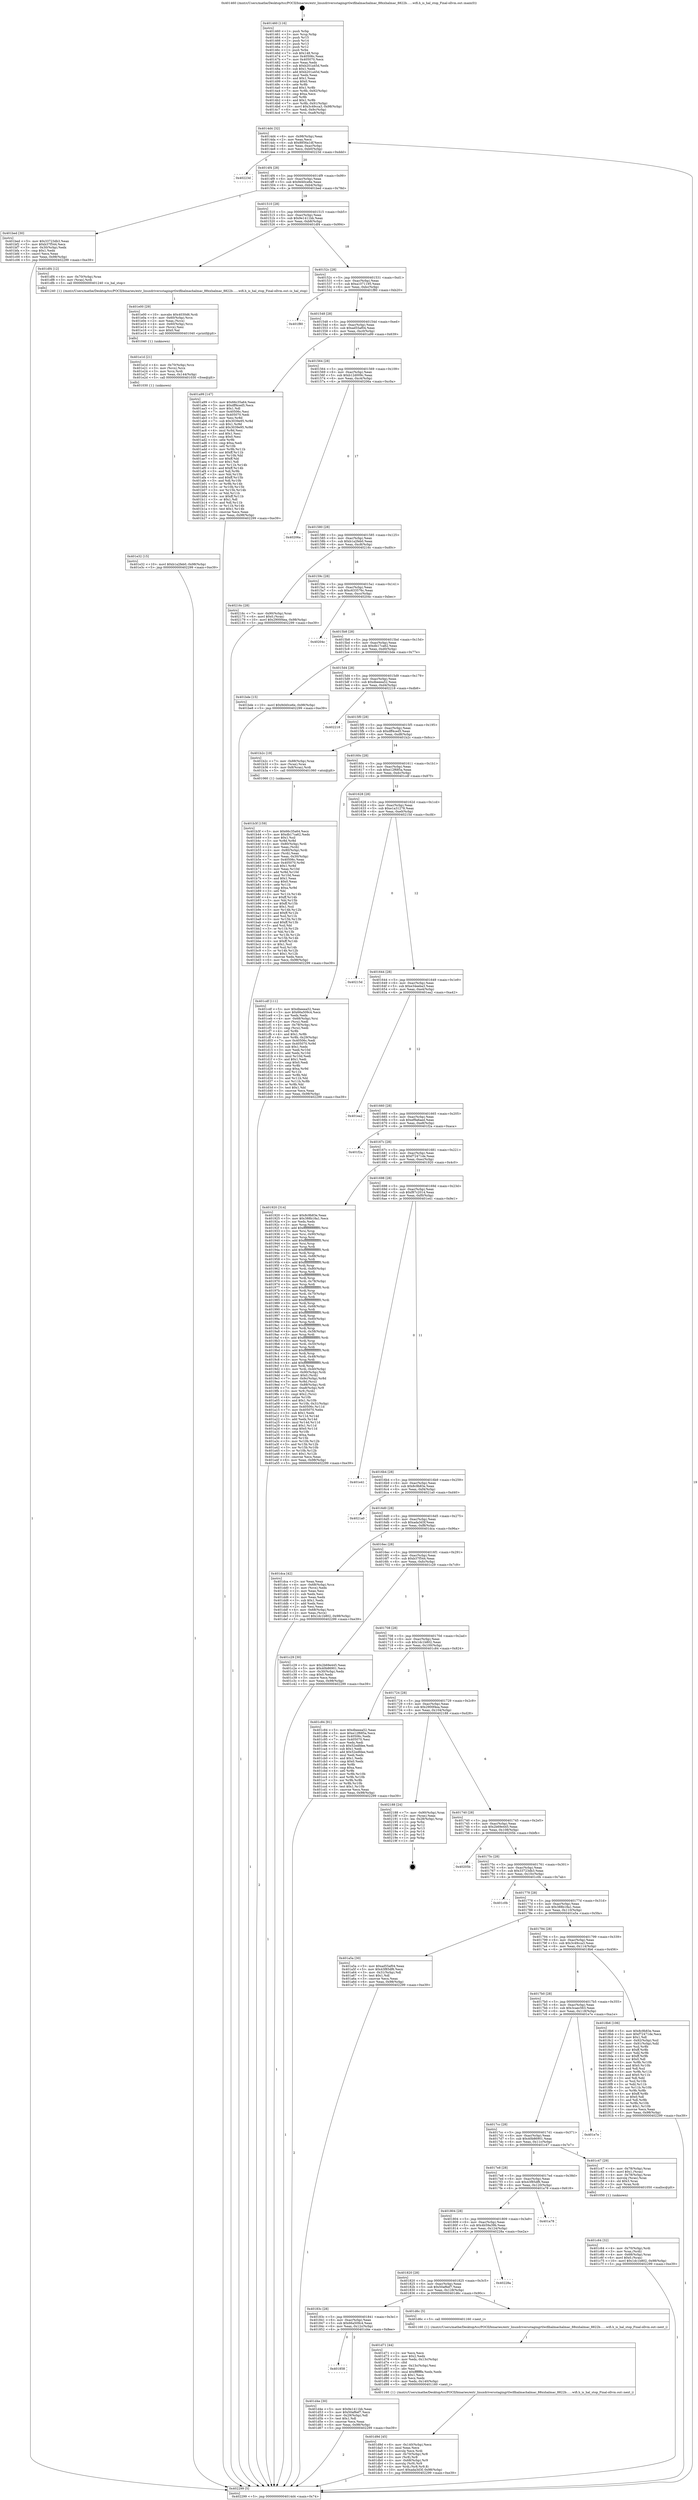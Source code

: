 digraph "0x401460" {
  label = "0x401460 (/mnt/c/Users/mathe/Desktop/tcc/POCII/binaries/extr_linuxdriversstagingrtlwifihalmachalmac_88xxhalmac_8822b......wifi.h_is_hal_stop_Final-ollvm.out::main(0))"
  labelloc = "t"
  node[shape=record]

  Entry [label="",width=0.3,height=0.3,shape=circle,fillcolor=black,style=filled]
  "0x4014d4" [label="{
     0x4014d4 [32]\l
     | [instrs]\l
     &nbsp;&nbsp;0x4014d4 \<+6\>: mov -0x98(%rbp),%eax\l
     &nbsp;&nbsp;0x4014da \<+2\>: mov %eax,%ecx\l
     &nbsp;&nbsp;0x4014dc \<+6\>: sub $0x8856a1df,%ecx\l
     &nbsp;&nbsp;0x4014e2 \<+6\>: mov %eax,-0xac(%rbp)\l
     &nbsp;&nbsp;0x4014e8 \<+6\>: mov %ecx,-0xb0(%rbp)\l
     &nbsp;&nbsp;0x4014ee \<+6\>: je 000000000040223d \<main+0xddd\>\l
  }"]
  "0x40223d" [label="{
     0x40223d\l
  }", style=dashed]
  "0x4014f4" [label="{
     0x4014f4 [28]\l
     | [instrs]\l
     &nbsp;&nbsp;0x4014f4 \<+5\>: jmp 00000000004014f9 \<main+0x99\>\l
     &nbsp;&nbsp;0x4014f9 \<+6\>: mov -0xac(%rbp),%eax\l
     &nbsp;&nbsp;0x4014ff \<+5\>: sub $0x9d40ce6e,%eax\l
     &nbsp;&nbsp;0x401504 \<+6\>: mov %eax,-0xb4(%rbp)\l
     &nbsp;&nbsp;0x40150a \<+6\>: je 0000000000401bed \<main+0x78d\>\l
  }"]
  Exit [label="",width=0.3,height=0.3,shape=circle,fillcolor=black,style=filled,peripheries=2]
  "0x401bed" [label="{
     0x401bed [30]\l
     | [instrs]\l
     &nbsp;&nbsp;0x401bed \<+5\>: mov $0x33723db3,%eax\l
     &nbsp;&nbsp;0x401bf2 \<+5\>: mov $0xb37f544,%ecx\l
     &nbsp;&nbsp;0x401bf7 \<+3\>: mov -0x30(%rbp),%edx\l
     &nbsp;&nbsp;0x401bfa \<+3\>: cmp $0x1,%edx\l
     &nbsp;&nbsp;0x401bfd \<+3\>: cmovl %ecx,%eax\l
     &nbsp;&nbsp;0x401c00 \<+6\>: mov %eax,-0x98(%rbp)\l
     &nbsp;&nbsp;0x401c06 \<+5\>: jmp 0000000000402299 \<main+0xe39\>\l
  }"]
  "0x401510" [label="{
     0x401510 [28]\l
     | [instrs]\l
     &nbsp;&nbsp;0x401510 \<+5\>: jmp 0000000000401515 \<main+0xb5\>\l
     &nbsp;&nbsp;0x401515 \<+6\>: mov -0xac(%rbp),%eax\l
     &nbsp;&nbsp;0x40151b \<+5\>: sub $0x9e1411bb,%eax\l
     &nbsp;&nbsp;0x401520 \<+6\>: mov %eax,-0xb8(%rbp)\l
     &nbsp;&nbsp;0x401526 \<+6\>: je 0000000000401df4 \<main+0x994\>\l
  }"]
  "0x401e32" [label="{
     0x401e32 [15]\l
     | [instrs]\l
     &nbsp;&nbsp;0x401e32 \<+10\>: movl $0xb1a2feb0,-0x98(%rbp)\l
     &nbsp;&nbsp;0x401e3c \<+5\>: jmp 0000000000402299 \<main+0xe39\>\l
  }"]
  "0x401df4" [label="{
     0x401df4 [12]\l
     | [instrs]\l
     &nbsp;&nbsp;0x401df4 \<+4\>: mov -0x70(%rbp),%rax\l
     &nbsp;&nbsp;0x401df8 \<+3\>: mov (%rax),%rdi\l
     &nbsp;&nbsp;0x401dfb \<+5\>: call 0000000000401240 \<is_hal_stop\>\l
     | [calls]\l
     &nbsp;&nbsp;0x401240 \{1\} (/mnt/c/Users/mathe/Desktop/tcc/POCII/binaries/extr_linuxdriversstagingrtlwifihalmachalmac_88xxhalmac_8822b......wifi.h_is_hal_stop_Final-ollvm.out::is_hal_stop)\l
  }"]
  "0x40152c" [label="{
     0x40152c [28]\l
     | [instrs]\l
     &nbsp;&nbsp;0x40152c \<+5\>: jmp 0000000000401531 \<main+0xd1\>\l
     &nbsp;&nbsp;0x401531 \<+6\>: mov -0xac(%rbp),%eax\l
     &nbsp;&nbsp;0x401537 \<+5\>: sub $0xa1071195,%eax\l
     &nbsp;&nbsp;0x40153c \<+6\>: mov %eax,-0xbc(%rbp)\l
     &nbsp;&nbsp;0x401542 \<+6\>: je 0000000000401f80 \<main+0xb20\>\l
  }"]
  "0x401e1d" [label="{
     0x401e1d [21]\l
     | [instrs]\l
     &nbsp;&nbsp;0x401e1d \<+4\>: mov -0x70(%rbp),%rcx\l
     &nbsp;&nbsp;0x401e21 \<+3\>: mov (%rcx),%rcx\l
     &nbsp;&nbsp;0x401e24 \<+3\>: mov %rcx,%rdi\l
     &nbsp;&nbsp;0x401e27 \<+6\>: mov %eax,-0x144(%rbp)\l
     &nbsp;&nbsp;0x401e2d \<+5\>: call 0000000000401030 \<free@plt\>\l
     | [calls]\l
     &nbsp;&nbsp;0x401030 \{1\} (unknown)\l
  }"]
  "0x401f80" [label="{
     0x401f80\l
  }", style=dashed]
  "0x401548" [label="{
     0x401548 [28]\l
     | [instrs]\l
     &nbsp;&nbsp;0x401548 \<+5\>: jmp 000000000040154d \<main+0xed\>\l
     &nbsp;&nbsp;0x40154d \<+6\>: mov -0xac(%rbp),%eax\l
     &nbsp;&nbsp;0x401553 \<+5\>: sub $0xad55af04,%eax\l
     &nbsp;&nbsp;0x401558 \<+6\>: mov %eax,-0xc0(%rbp)\l
     &nbsp;&nbsp;0x40155e \<+6\>: je 0000000000401a99 \<main+0x639\>\l
  }"]
  "0x401e00" [label="{
     0x401e00 [29]\l
     | [instrs]\l
     &nbsp;&nbsp;0x401e00 \<+10\>: movabs $0x4030d6,%rdi\l
     &nbsp;&nbsp;0x401e0a \<+4\>: mov -0x60(%rbp),%rcx\l
     &nbsp;&nbsp;0x401e0e \<+2\>: mov %eax,(%rcx)\l
     &nbsp;&nbsp;0x401e10 \<+4\>: mov -0x60(%rbp),%rcx\l
     &nbsp;&nbsp;0x401e14 \<+2\>: mov (%rcx),%esi\l
     &nbsp;&nbsp;0x401e16 \<+2\>: mov $0x0,%al\l
     &nbsp;&nbsp;0x401e18 \<+5\>: call 0000000000401040 \<printf@plt\>\l
     | [calls]\l
     &nbsp;&nbsp;0x401040 \{1\} (unknown)\l
  }"]
  "0x401a99" [label="{
     0x401a99 [147]\l
     | [instrs]\l
     &nbsp;&nbsp;0x401a99 \<+5\>: mov $0x66c35a64,%eax\l
     &nbsp;&nbsp;0x401a9e \<+5\>: mov $0xdff4ced5,%ecx\l
     &nbsp;&nbsp;0x401aa3 \<+2\>: mov $0x1,%dl\l
     &nbsp;&nbsp;0x401aa5 \<+7\>: mov 0x40506c,%esi\l
     &nbsp;&nbsp;0x401aac \<+7\>: mov 0x405070,%edi\l
     &nbsp;&nbsp;0x401ab3 \<+3\>: mov %esi,%r8d\l
     &nbsp;&nbsp;0x401ab6 \<+7\>: sub $0x3039e95,%r8d\l
     &nbsp;&nbsp;0x401abd \<+4\>: sub $0x1,%r8d\l
     &nbsp;&nbsp;0x401ac1 \<+7\>: add $0x3039e95,%r8d\l
     &nbsp;&nbsp;0x401ac8 \<+4\>: imul %r8d,%esi\l
     &nbsp;&nbsp;0x401acc \<+3\>: and $0x1,%esi\l
     &nbsp;&nbsp;0x401acf \<+3\>: cmp $0x0,%esi\l
     &nbsp;&nbsp;0x401ad2 \<+4\>: sete %r9b\l
     &nbsp;&nbsp;0x401ad6 \<+3\>: cmp $0xa,%edi\l
     &nbsp;&nbsp;0x401ad9 \<+4\>: setl %r10b\l
     &nbsp;&nbsp;0x401add \<+3\>: mov %r9b,%r11b\l
     &nbsp;&nbsp;0x401ae0 \<+4\>: xor $0xff,%r11b\l
     &nbsp;&nbsp;0x401ae4 \<+3\>: mov %r10b,%bl\l
     &nbsp;&nbsp;0x401ae7 \<+3\>: xor $0xff,%bl\l
     &nbsp;&nbsp;0x401aea \<+3\>: xor $0x1,%dl\l
     &nbsp;&nbsp;0x401aed \<+3\>: mov %r11b,%r14b\l
     &nbsp;&nbsp;0x401af0 \<+4\>: and $0xff,%r14b\l
     &nbsp;&nbsp;0x401af4 \<+3\>: and %dl,%r9b\l
     &nbsp;&nbsp;0x401af7 \<+3\>: mov %bl,%r15b\l
     &nbsp;&nbsp;0x401afa \<+4\>: and $0xff,%r15b\l
     &nbsp;&nbsp;0x401afe \<+3\>: and %dl,%r10b\l
     &nbsp;&nbsp;0x401b01 \<+3\>: or %r9b,%r14b\l
     &nbsp;&nbsp;0x401b04 \<+3\>: or %r10b,%r15b\l
     &nbsp;&nbsp;0x401b07 \<+3\>: xor %r15b,%r14b\l
     &nbsp;&nbsp;0x401b0a \<+3\>: or %bl,%r11b\l
     &nbsp;&nbsp;0x401b0d \<+4\>: xor $0xff,%r11b\l
     &nbsp;&nbsp;0x401b11 \<+3\>: or $0x1,%dl\l
     &nbsp;&nbsp;0x401b14 \<+3\>: and %dl,%r11b\l
     &nbsp;&nbsp;0x401b17 \<+3\>: or %r11b,%r14b\l
     &nbsp;&nbsp;0x401b1a \<+4\>: test $0x1,%r14b\l
     &nbsp;&nbsp;0x401b1e \<+3\>: cmovne %ecx,%eax\l
     &nbsp;&nbsp;0x401b21 \<+6\>: mov %eax,-0x98(%rbp)\l
     &nbsp;&nbsp;0x401b27 \<+5\>: jmp 0000000000402299 \<main+0xe39\>\l
  }"]
  "0x401564" [label="{
     0x401564 [28]\l
     | [instrs]\l
     &nbsp;&nbsp;0x401564 \<+5\>: jmp 0000000000401569 \<main+0x109\>\l
     &nbsp;&nbsp;0x401569 \<+6\>: mov -0xac(%rbp),%eax\l
     &nbsp;&nbsp;0x40156f \<+5\>: sub $0xb12d009c,%eax\l
     &nbsp;&nbsp;0x401574 \<+6\>: mov %eax,-0xc4(%rbp)\l
     &nbsp;&nbsp;0x40157a \<+6\>: je 000000000040206a \<main+0xc0a\>\l
  }"]
  "0x401d9d" [label="{
     0x401d9d [45]\l
     | [instrs]\l
     &nbsp;&nbsp;0x401d9d \<+6\>: mov -0x140(%rbp),%ecx\l
     &nbsp;&nbsp;0x401da3 \<+3\>: imul %eax,%ecx\l
     &nbsp;&nbsp;0x401da6 \<+3\>: movslq %ecx,%rdi\l
     &nbsp;&nbsp;0x401da9 \<+4\>: mov -0x70(%rbp),%r8\l
     &nbsp;&nbsp;0x401dad \<+3\>: mov (%r8),%r8\l
     &nbsp;&nbsp;0x401db0 \<+4\>: mov -0x68(%rbp),%r9\l
     &nbsp;&nbsp;0x401db4 \<+3\>: movslq (%r9),%r9\l
     &nbsp;&nbsp;0x401db7 \<+4\>: mov %rdi,(%r8,%r9,8)\l
     &nbsp;&nbsp;0x401dbb \<+10\>: movl $0xada3d3f,-0x98(%rbp)\l
     &nbsp;&nbsp;0x401dc5 \<+5\>: jmp 0000000000402299 \<main+0xe39\>\l
  }"]
  "0x40206a" [label="{
     0x40206a\l
  }", style=dashed]
  "0x401580" [label="{
     0x401580 [28]\l
     | [instrs]\l
     &nbsp;&nbsp;0x401580 \<+5\>: jmp 0000000000401585 \<main+0x125\>\l
     &nbsp;&nbsp;0x401585 \<+6\>: mov -0xac(%rbp),%eax\l
     &nbsp;&nbsp;0x40158b \<+5\>: sub $0xb1a2feb0,%eax\l
     &nbsp;&nbsp;0x401590 \<+6\>: mov %eax,-0xc8(%rbp)\l
     &nbsp;&nbsp;0x401596 \<+6\>: je 000000000040216c \<main+0xd0c\>\l
  }"]
  "0x401d71" [label="{
     0x401d71 [44]\l
     | [instrs]\l
     &nbsp;&nbsp;0x401d71 \<+2\>: xor %ecx,%ecx\l
     &nbsp;&nbsp;0x401d73 \<+5\>: mov $0x2,%edx\l
     &nbsp;&nbsp;0x401d78 \<+6\>: mov %edx,-0x13c(%rbp)\l
     &nbsp;&nbsp;0x401d7e \<+1\>: cltd\l
     &nbsp;&nbsp;0x401d7f \<+6\>: mov -0x13c(%rbp),%esi\l
     &nbsp;&nbsp;0x401d85 \<+2\>: idiv %esi\l
     &nbsp;&nbsp;0x401d87 \<+6\>: imul $0xfffffffe,%edx,%edx\l
     &nbsp;&nbsp;0x401d8d \<+3\>: sub $0x1,%ecx\l
     &nbsp;&nbsp;0x401d90 \<+2\>: sub %ecx,%edx\l
     &nbsp;&nbsp;0x401d92 \<+6\>: mov %edx,-0x140(%rbp)\l
     &nbsp;&nbsp;0x401d98 \<+5\>: call 0000000000401160 \<next_i\>\l
     | [calls]\l
     &nbsp;&nbsp;0x401160 \{1\} (/mnt/c/Users/mathe/Desktop/tcc/POCII/binaries/extr_linuxdriversstagingrtlwifihalmachalmac_88xxhalmac_8822b......wifi.h_is_hal_stop_Final-ollvm.out::next_i)\l
  }"]
  "0x40216c" [label="{
     0x40216c [28]\l
     | [instrs]\l
     &nbsp;&nbsp;0x40216c \<+7\>: mov -0x90(%rbp),%rax\l
     &nbsp;&nbsp;0x402173 \<+6\>: movl $0x0,(%rax)\l
     &nbsp;&nbsp;0x402179 \<+10\>: movl $0x2900f4ea,-0x98(%rbp)\l
     &nbsp;&nbsp;0x402183 \<+5\>: jmp 0000000000402299 \<main+0xe39\>\l
  }"]
  "0x40159c" [label="{
     0x40159c [28]\l
     | [instrs]\l
     &nbsp;&nbsp;0x40159c \<+5\>: jmp 00000000004015a1 \<main+0x141\>\l
     &nbsp;&nbsp;0x4015a1 \<+6\>: mov -0xac(%rbp),%eax\l
     &nbsp;&nbsp;0x4015a7 \<+5\>: sub $0xc633576c,%eax\l
     &nbsp;&nbsp;0x4015ac \<+6\>: mov %eax,-0xcc(%rbp)\l
     &nbsp;&nbsp;0x4015b2 \<+6\>: je 000000000040204c \<main+0xbec\>\l
  }"]
  "0x401858" [label="{
     0x401858\l
  }", style=dashed]
  "0x40204c" [label="{
     0x40204c\l
  }", style=dashed]
  "0x4015b8" [label="{
     0x4015b8 [28]\l
     | [instrs]\l
     &nbsp;&nbsp;0x4015b8 \<+5\>: jmp 00000000004015bd \<main+0x15d\>\l
     &nbsp;&nbsp;0x4015bd \<+6\>: mov -0xac(%rbp),%eax\l
     &nbsp;&nbsp;0x4015c3 \<+5\>: sub $0xdb17ca62,%eax\l
     &nbsp;&nbsp;0x4015c8 \<+6\>: mov %eax,-0xd0(%rbp)\l
     &nbsp;&nbsp;0x4015ce \<+6\>: je 0000000000401bde \<main+0x77e\>\l
  }"]
  "0x401d4e" [label="{
     0x401d4e [30]\l
     | [instrs]\l
     &nbsp;&nbsp;0x401d4e \<+5\>: mov $0x9e1411bb,%eax\l
     &nbsp;&nbsp;0x401d53 \<+5\>: mov $0x50af6ef7,%ecx\l
     &nbsp;&nbsp;0x401d58 \<+3\>: mov -0x29(%rbp),%dl\l
     &nbsp;&nbsp;0x401d5b \<+3\>: test $0x1,%dl\l
     &nbsp;&nbsp;0x401d5e \<+3\>: cmovne %ecx,%eax\l
     &nbsp;&nbsp;0x401d61 \<+6\>: mov %eax,-0x98(%rbp)\l
     &nbsp;&nbsp;0x401d67 \<+5\>: jmp 0000000000402299 \<main+0xe39\>\l
  }"]
  "0x401bde" [label="{
     0x401bde [15]\l
     | [instrs]\l
     &nbsp;&nbsp;0x401bde \<+10\>: movl $0x9d40ce6e,-0x98(%rbp)\l
     &nbsp;&nbsp;0x401be8 \<+5\>: jmp 0000000000402299 \<main+0xe39\>\l
  }"]
  "0x4015d4" [label="{
     0x4015d4 [28]\l
     | [instrs]\l
     &nbsp;&nbsp;0x4015d4 \<+5\>: jmp 00000000004015d9 \<main+0x179\>\l
     &nbsp;&nbsp;0x4015d9 \<+6\>: mov -0xac(%rbp),%eax\l
     &nbsp;&nbsp;0x4015df \<+5\>: sub $0xdbeeea52,%eax\l
     &nbsp;&nbsp;0x4015e4 \<+6\>: mov %eax,-0xd4(%rbp)\l
     &nbsp;&nbsp;0x4015ea \<+6\>: je 0000000000402218 \<main+0xdb8\>\l
  }"]
  "0x40183c" [label="{
     0x40183c [28]\l
     | [instrs]\l
     &nbsp;&nbsp;0x40183c \<+5\>: jmp 0000000000401841 \<main+0x3e1\>\l
     &nbsp;&nbsp;0x401841 \<+6\>: mov -0xac(%rbp),%eax\l
     &nbsp;&nbsp;0x401847 \<+5\>: sub $0x66a509c4,%eax\l
     &nbsp;&nbsp;0x40184c \<+6\>: mov %eax,-0x12c(%rbp)\l
     &nbsp;&nbsp;0x401852 \<+6\>: je 0000000000401d4e \<main+0x8ee\>\l
  }"]
  "0x402218" [label="{
     0x402218\l
  }", style=dashed]
  "0x4015f0" [label="{
     0x4015f0 [28]\l
     | [instrs]\l
     &nbsp;&nbsp;0x4015f0 \<+5\>: jmp 00000000004015f5 \<main+0x195\>\l
     &nbsp;&nbsp;0x4015f5 \<+6\>: mov -0xac(%rbp),%eax\l
     &nbsp;&nbsp;0x4015fb \<+5\>: sub $0xdff4ced5,%eax\l
     &nbsp;&nbsp;0x401600 \<+6\>: mov %eax,-0xd8(%rbp)\l
     &nbsp;&nbsp;0x401606 \<+6\>: je 0000000000401b2c \<main+0x6cc\>\l
  }"]
  "0x401d6c" [label="{
     0x401d6c [5]\l
     | [instrs]\l
     &nbsp;&nbsp;0x401d6c \<+5\>: call 0000000000401160 \<next_i\>\l
     | [calls]\l
     &nbsp;&nbsp;0x401160 \{1\} (/mnt/c/Users/mathe/Desktop/tcc/POCII/binaries/extr_linuxdriversstagingrtlwifihalmachalmac_88xxhalmac_8822b......wifi.h_is_hal_stop_Final-ollvm.out::next_i)\l
  }"]
  "0x401b2c" [label="{
     0x401b2c [19]\l
     | [instrs]\l
     &nbsp;&nbsp;0x401b2c \<+7\>: mov -0x88(%rbp),%rax\l
     &nbsp;&nbsp;0x401b33 \<+3\>: mov (%rax),%rax\l
     &nbsp;&nbsp;0x401b36 \<+4\>: mov 0x8(%rax),%rdi\l
     &nbsp;&nbsp;0x401b3a \<+5\>: call 0000000000401060 \<atoi@plt\>\l
     | [calls]\l
     &nbsp;&nbsp;0x401060 \{1\} (unknown)\l
  }"]
  "0x40160c" [label="{
     0x40160c [28]\l
     | [instrs]\l
     &nbsp;&nbsp;0x40160c \<+5\>: jmp 0000000000401611 \<main+0x1b1\>\l
     &nbsp;&nbsp;0x401611 \<+6\>: mov -0xac(%rbp),%eax\l
     &nbsp;&nbsp;0x401617 \<+5\>: sub $0xe12f685a,%eax\l
     &nbsp;&nbsp;0x40161c \<+6\>: mov %eax,-0xdc(%rbp)\l
     &nbsp;&nbsp;0x401622 \<+6\>: je 0000000000401cdf \<main+0x87f\>\l
  }"]
  "0x401820" [label="{
     0x401820 [28]\l
     | [instrs]\l
     &nbsp;&nbsp;0x401820 \<+5\>: jmp 0000000000401825 \<main+0x3c5\>\l
     &nbsp;&nbsp;0x401825 \<+6\>: mov -0xac(%rbp),%eax\l
     &nbsp;&nbsp;0x40182b \<+5\>: sub $0x50af6ef7,%eax\l
     &nbsp;&nbsp;0x401830 \<+6\>: mov %eax,-0x128(%rbp)\l
     &nbsp;&nbsp;0x401836 \<+6\>: je 0000000000401d6c \<main+0x90c\>\l
  }"]
  "0x401cdf" [label="{
     0x401cdf [111]\l
     | [instrs]\l
     &nbsp;&nbsp;0x401cdf \<+5\>: mov $0xdbeeea52,%eax\l
     &nbsp;&nbsp;0x401ce4 \<+5\>: mov $0x66a509c4,%ecx\l
     &nbsp;&nbsp;0x401ce9 \<+2\>: xor %edx,%edx\l
     &nbsp;&nbsp;0x401ceb \<+4\>: mov -0x68(%rbp),%rsi\l
     &nbsp;&nbsp;0x401cef \<+2\>: mov (%rsi),%edi\l
     &nbsp;&nbsp;0x401cf1 \<+4\>: mov -0x78(%rbp),%rsi\l
     &nbsp;&nbsp;0x401cf5 \<+2\>: cmp (%rsi),%edi\l
     &nbsp;&nbsp;0x401cf7 \<+4\>: setl %r8b\l
     &nbsp;&nbsp;0x401cfb \<+4\>: and $0x1,%r8b\l
     &nbsp;&nbsp;0x401cff \<+4\>: mov %r8b,-0x29(%rbp)\l
     &nbsp;&nbsp;0x401d03 \<+7\>: mov 0x40506c,%edi\l
     &nbsp;&nbsp;0x401d0a \<+8\>: mov 0x405070,%r9d\l
     &nbsp;&nbsp;0x401d12 \<+3\>: sub $0x1,%edx\l
     &nbsp;&nbsp;0x401d15 \<+3\>: mov %edi,%r10d\l
     &nbsp;&nbsp;0x401d18 \<+3\>: add %edx,%r10d\l
     &nbsp;&nbsp;0x401d1b \<+4\>: imul %r10d,%edi\l
     &nbsp;&nbsp;0x401d1f \<+3\>: and $0x1,%edi\l
     &nbsp;&nbsp;0x401d22 \<+3\>: cmp $0x0,%edi\l
     &nbsp;&nbsp;0x401d25 \<+4\>: sete %r8b\l
     &nbsp;&nbsp;0x401d29 \<+4\>: cmp $0xa,%r9d\l
     &nbsp;&nbsp;0x401d2d \<+4\>: setl %r11b\l
     &nbsp;&nbsp;0x401d31 \<+3\>: mov %r8b,%bl\l
     &nbsp;&nbsp;0x401d34 \<+3\>: and %r11b,%bl\l
     &nbsp;&nbsp;0x401d37 \<+3\>: xor %r11b,%r8b\l
     &nbsp;&nbsp;0x401d3a \<+3\>: or %r8b,%bl\l
     &nbsp;&nbsp;0x401d3d \<+3\>: test $0x1,%bl\l
     &nbsp;&nbsp;0x401d40 \<+3\>: cmovne %ecx,%eax\l
     &nbsp;&nbsp;0x401d43 \<+6\>: mov %eax,-0x98(%rbp)\l
     &nbsp;&nbsp;0x401d49 \<+5\>: jmp 0000000000402299 \<main+0xe39\>\l
  }"]
  "0x401628" [label="{
     0x401628 [28]\l
     | [instrs]\l
     &nbsp;&nbsp;0x401628 \<+5\>: jmp 000000000040162d \<main+0x1cd\>\l
     &nbsp;&nbsp;0x40162d \<+6\>: mov -0xac(%rbp),%eax\l
     &nbsp;&nbsp;0x401633 \<+5\>: sub $0xe1a31278,%eax\l
     &nbsp;&nbsp;0x401638 \<+6\>: mov %eax,-0xe0(%rbp)\l
     &nbsp;&nbsp;0x40163e \<+6\>: je 000000000040215d \<main+0xcfd\>\l
  }"]
  "0x40228a" [label="{
     0x40228a\l
  }", style=dashed]
  "0x40215d" [label="{
     0x40215d\l
  }", style=dashed]
  "0x401644" [label="{
     0x401644 [28]\l
     | [instrs]\l
     &nbsp;&nbsp;0x401644 \<+5\>: jmp 0000000000401649 \<main+0x1e9\>\l
     &nbsp;&nbsp;0x401649 \<+6\>: mov -0xac(%rbp),%eax\l
     &nbsp;&nbsp;0x40164f \<+5\>: sub $0xe34eeba3,%eax\l
     &nbsp;&nbsp;0x401654 \<+6\>: mov %eax,-0xe4(%rbp)\l
     &nbsp;&nbsp;0x40165a \<+6\>: je 0000000000401ea2 \<main+0xa42\>\l
  }"]
  "0x401804" [label="{
     0x401804 [28]\l
     | [instrs]\l
     &nbsp;&nbsp;0x401804 \<+5\>: jmp 0000000000401809 \<main+0x3a9\>\l
     &nbsp;&nbsp;0x401809 \<+6\>: mov -0xac(%rbp),%eax\l
     &nbsp;&nbsp;0x40180f \<+5\>: sub $0x4b59a39b,%eax\l
     &nbsp;&nbsp;0x401814 \<+6\>: mov %eax,-0x124(%rbp)\l
     &nbsp;&nbsp;0x40181a \<+6\>: je 000000000040228a \<main+0xe2a\>\l
  }"]
  "0x401ea2" [label="{
     0x401ea2\l
  }", style=dashed]
  "0x401660" [label="{
     0x401660 [28]\l
     | [instrs]\l
     &nbsp;&nbsp;0x401660 \<+5\>: jmp 0000000000401665 \<main+0x205\>\l
     &nbsp;&nbsp;0x401665 \<+6\>: mov -0xac(%rbp),%eax\l
     &nbsp;&nbsp;0x40166b \<+5\>: sub $0xef9a6aed,%eax\l
     &nbsp;&nbsp;0x401670 \<+6\>: mov %eax,-0xe8(%rbp)\l
     &nbsp;&nbsp;0x401676 \<+6\>: je 0000000000401f2a \<main+0xaca\>\l
  }"]
  "0x401a78" [label="{
     0x401a78\l
  }", style=dashed]
  "0x401f2a" [label="{
     0x401f2a\l
  }", style=dashed]
  "0x40167c" [label="{
     0x40167c [28]\l
     | [instrs]\l
     &nbsp;&nbsp;0x40167c \<+5\>: jmp 0000000000401681 \<main+0x221\>\l
     &nbsp;&nbsp;0x401681 \<+6\>: mov -0xac(%rbp),%eax\l
     &nbsp;&nbsp;0x401687 \<+5\>: sub $0xf72471de,%eax\l
     &nbsp;&nbsp;0x40168c \<+6\>: mov %eax,-0xec(%rbp)\l
     &nbsp;&nbsp;0x401692 \<+6\>: je 0000000000401920 \<main+0x4c0\>\l
  }"]
  "0x401c64" [label="{
     0x401c64 [32]\l
     | [instrs]\l
     &nbsp;&nbsp;0x401c64 \<+4\>: mov -0x70(%rbp),%rdi\l
     &nbsp;&nbsp;0x401c68 \<+3\>: mov %rax,(%rdi)\l
     &nbsp;&nbsp;0x401c6b \<+4\>: mov -0x68(%rbp),%rax\l
     &nbsp;&nbsp;0x401c6f \<+6\>: movl $0x0,(%rax)\l
     &nbsp;&nbsp;0x401c75 \<+10\>: movl $0x1dc1b802,-0x98(%rbp)\l
     &nbsp;&nbsp;0x401c7f \<+5\>: jmp 0000000000402299 \<main+0xe39\>\l
  }"]
  "0x401920" [label="{
     0x401920 [314]\l
     | [instrs]\l
     &nbsp;&nbsp;0x401920 \<+5\>: mov $0x8c9b83e,%eax\l
     &nbsp;&nbsp;0x401925 \<+5\>: mov $0x388b18a1,%ecx\l
     &nbsp;&nbsp;0x40192a \<+2\>: xor %edx,%edx\l
     &nbsp;&nbsp;0x40192c \<+3\>: mov %rsp,%rsi\l
     &nbsp;&nbsp;0x40192f \<+4\>: add $0xfffffffffffffff0,%rsi\l
     &nbsp;&nbsp;0x401933 \<+3\>: mov %rsi,%rsp\l
     &nbsp;&nbsp;0x401936 \<+7\>: mov %rsi,-0x90(%rbp)\l
     &nbsp;&nbsp;0x40193d \<+3\>: mov %rsp,%rsi\l
     &nbsp;&nbsp;0x401940 \<+4\>: add $0xfffffffffffffff0,%rsi\l
     &nbsp;&nbsp;0x401944 \<+3\>: mov %rsi,%rsp\l
     &nbsp;&nbsp;0x401947 \<+3\>: mov %rsp,%rdi\l
     &nbsp;&nbsp;0x40194a \<+4\>: add $0xfffffffffffffff0,%rdi\l
     &nbsp;&nbsp;0x40194e \<+3\>: mov %rdi,%rsp\l
     &nbsp;&nbsp;0x401951 \<+7\>: mov %rdi,-0x88(%rbp)\l
     &nbsp;&nbsp;0x401958 \<+3\>: mov %rsp,%rdi\l
     &nbsp;&nbsp;0x40195b \<+4\>: add $0xfffffffffffffff0,%rdi\l
     &nbsp;&nbsp;0x40195f \<+3\>: mov %rdi,%rsp\l
     &nbsp;&nbsp;0x401962 \<+4\>: mov %rdi,-0x80(%rbp)\l
     &nbsp;&nbsp;0x401966 \<+3\>: mov %rsp,%rdi\l
     &nbsp;&nbsp;0x401969 \<+4\>: add $0xfffffffffffffff0,%rdi\l
     &nbsp;&nbsp;0x40196d \<+3\>: mov %rdi,%rsp\l
     &nbsp;&nbsp;0x401970 \<+4\>: mov %rdi,-0x78(%rbp)\l
     &nbsp;&nbsp;0x401974 \<+3\>: mov %rsp,%rdi\l
     &nbsp;&nbsp;0x401977 \<+4\>: add $0xfffffffffffffff0,%rdi\l
     &nbsp;&nbsp;0x40197b \<+3\>: mov %rdi,%rsp\l
     &nbsp;&nbsp;0x40197e \<+4\>: mov %rdi,-0x70(%rbp)\l
     &nbsp;&nbsp;0x401982 \<+3\>: mov %rsp,%rdi\l
     &nbsp;&nbsp;0x401985 \<+4\>: add $0xfffffffffffffff0,%rdi\l
     &nbsp;&nbsp;0x401989 \<+3\>: mov %rdi,%rsp\l
     &nbsp;&nbsp;0x40198c \<+4\>: mov %rdi,-0x68(%rbp)\l
     &nbsp;&nbsp;0x401990 \<+3\>: mov %rsp,%rdi\l
     &nbsp;&nbsp;0x401993 \<+4\>: add $0xfffffffffffffff0,%rdi\l
     &nbsp;&nbsp;0x401997 \<+3\>: mov %rdi,%rsp\l
     &nbsp;&nbsp;0x40199a \<+4\>: mov %rdi,-0x60(%rbp)\l
     &nbsp;&nbsp;0x40199e \<+3\>: mov %rsp,%rdi\l
     &nbsp;&nbsp;0x4019a1 \<+4\>: add $0xfffffffffffffff0,%rdi\l
     &nbsp;&nbsp;0x4019a5 \<+3\>: mov %rdi,%rsp\l
     &nbsp;&nbsp;0x4019a8 \<+4\>: mov %rdi,-0x58(%rbp)\l
     &nbsp;&nbsp;0x4019ac \<+3\>: mov %rsp,%rdi\l
     &nbsp;&nbsp;0x4019af \<+4\>: add $0xfffffffffffffff0,%rdi\l
     &nbsp;&nbsp;0x4019b3 \<+3\>: mov %rdi,%rsp\l
     &nbsp;&nbsp;0x4019b6 \<+4\>: mov %rdi,-0x50(%rbp)\l
     &nbsp;&nbsp;0x4019ba \<+3\>: mov %rsp,%rdi\l
     &nbsp;&nbsp;0x4019bd \<+4\>: add $0xfffffffffffffff0,%rdi\l
     &nbsp;&nbsp;0x4019c1 \<+3\>: mov %rdi,%rsp\l
     &nbsp;&nbsp;0x4019c4 \<+4\>: mov %rdi,-0x48(%rbp)\l
     &nbsp;&nbsp;0x4019c8 \<+3\>: mov %rsp,%rdi\l
     &nbsp;&nbsp;0x4019cb \<+4\>: add $0xfffffffffffffff0,%rdi\l
     &nbsp;&nbsp;0x4019cf \<+3\>: mov %rdi,%rsp\l
     &nbsp;&nbsp;0x4019d2 \<+4\>: mov %rdi,-0x40(%rbp)\l
     &nbsp;&nbsp;0x4019d6 \<+7\>: mov -0x90(%rbp),%rdi\l
     &nbsp;&nbsp;0x4019dd \<+6\>: movl $0x0,(%rdi)\l
     &nbsp;&nbsp;0x4019e3 \<+7\>: mov -0x9c(%rbp),%r8d\l
     &nbsp;&nbsp;0x4019ea \<+3\>: mov %r8d,(%rsi)\l
     &nbsp;&nbsp;0x4019ed \<+7\>: mov -0x88(%rbp),%rdi\l
     &nbsp;&nbsp;0x4019f4 \<+7\>: mov -0xa8(%rbp),%r9\l
     &nbsp;&nbsp;0x4019fb \<+3\>: mov %r9,(%rdi)\l
     &nbsp;&nbsp;0x4019fe \<+3\>: cmpl $0x2,(%rsi)\l
     &nbsp;&nbsp;0x401a01 \<+4\>: setne %r10b\l
     &nbsp;&nbsp;0x401a05 \<+4\>: and $0x1,%r10b\l
     &nbsp;&nbsp;0x401a09 \<+4\>: mov %r10b,-0x31(%rbp)\l
     &nbsp;&nbsp;0x401a0d \<+8\>: mov 0x40506c,%r11d\l
     &nbsp;&nbsp;0x401a15 \<+7\>: mov 0x405070,%ebx\l
     &nbsp;&nbsp;0x401a1c \<+3\>: sub $0x1,%edx\l
     &nbsp;&nbsp;0x401a1f \<+3\>: mov %r11d,%r14d\l
     &nbsp;&nbsp;0x401a22 \<+3\>: add %edx,%r14d\l
     &nbsp;&nbsp;0x401a25 \<+4\>: imul %r14d,%r11d\l
     &nbsp;&nbsp;0x401a29 \<+4\>: and $0x1,%r11d\l
     &nbsp;&nbsp;0x401a2d \<+4\>: cmp $0x0,%r11d\l
     &nbsp;&nbsp;0x401a31 \<+4\>: sete %r10b\l
     &nbsp;&nbsp;0x401a35 \<+3\>: cmp $0xa,%ebx\l
     &nbsp;&nbsp;0x401a38 \<+4\>: setl %r15b\l
     &nbsp;&nbsp;0x401a3c \<+3\>: mov %r10b,%r12b\l
     &nbsp;&nbsp;0x401a3f \<+3\>: and %r15b,%r12b\l
     &nbsp;&nbsp;0x401a42 \<+3\>: xor %r15b,%r10b\l
     &nbsp;&nbsp;0x401a45 \<+3\>: or %r10b,%r12b\l
     &nbsp;&nbsp;0x401a48 \<+4\>: test $0x1,%r12b\l
     &nbsp;&nbsp;0x401a4c \<+3\>: cmovne %ecx,%eax\l
     &nbsp;&nbsp;0x401a4f \<+6\>: mov %eax,-0x98(%rbp)\l
     &nbsp;&nbsp;0x401a55 \<+5\>: jmp 0000000000402299 \<main+0xe39\>\l
  }"]
  "0x401698" [label="{
     0x401698 [28]\l
     | [instrs]\l
     &nbsp;&nbsp;0x401698 \<+5\>: jmp 000000000040169d \<main+0x23d\>\l
     &nbsp;&nbsp;0x40169d \<+6\>: mov -0xac(%rbp),%eax\l
     &nbsp;&nbsp;0x4016a3 \<+5\>: sub $0xf87c2014,%eax\l
     &nbsp;&nbsp;0x4016a8 \<+6\>: mov %eax,-0xf0(%rbp)\l
     &nbsp;&nbsp;0x4016ae \<+6\>: je 0000000000401e41 \<main+0x9e1\>\l
  }"]
  "0x4017e8" [label="{
     0x4017e8 [28]\l
     | [instrs]\l
     &nbsp;&nbsp;0x4017e8 \<+5\>: jmp 00000000004017ed \<main+0x38d\>\l
     &nbsp;&nbsp;0x4017ed \<+6\>: mov -0xac(%rbp),%eax\l
     &nbsp;&nbsp;0x4017f3 \<+5\>: sub $0x43f85df6,%eax\l
     &nbsp;&nbsp;0x4017f8 \<+6\>: mov %eax,-0x120(%rbp)\l
     &nbsp;&nbsp;0x4017fe \<+6\>: je 0000000000401a78 \<main+0x618\>\l
  }"]
  "0x401e41" [label="{
     0x401e41\l
  }", style=dashed]
  "0x4016b4" [label="{
     0x4016b4 [28]\l
     | [instrs]\l
     &nbsp;&nbsp;0x4016b4 \<+5\>: jmp 00000000004016b9 \<main+0x259\>\l
     &nbsp;&nbsp;0x4016b9 \<+6\>: mov -0xac(%rbp),%eax\l
     &nbsp;&nbsp;0x4016bf \<+5\>: sub $0x8c9b83e,%eax\l
     &nbsp;&nbsp;0x4016c4 \<+6\>: mov %eax,-0xf4(%rbp)\l
     &nbsp;&nbsp;0x4016ca \<+6\>: je 00000000004021a0 \<main+0xd40\>\l
  }"]
  "0x401c47" [label="{
     0x401c47 [29]\l
     | [instrs]\l
     &nbsp;&nbsp;0x401c47 \<+4\>: mov -0x78(%rbp),%rax\l
     &nbsp;&nbsp;0x401c4b \<+6\>: movl $0x1,(%rax)\l
     &nbsp;&nbsp;0x401c51 \<+4\>: mov -0x78(%rbp),%rax\l
     &nbsp;&nbsp;0x401c55 \<+3\>: movslq (%rax),%rax\l
     &nbsp;&nbsp;0x401c58 \<+4\>: shl $0x3,%rax\l
     &nbsp;&nbsp;0x401c5c \<+3\>: mov %rax,%rdi\l
     &nbsp;&nbsp;0x401c5f \<+5\>: call 0000000000401050 \<malloc@plt\>\l
     | [calls]\l
     &nbsp;&nbsp;0x401050 \{1\} (unknown)\l
  }"]
  "0x4021a0" [label="{
     0x4021a0\l
  }", style=dashed]
  "0x4016d0" [label="{
     0x4016d0 [28]\l
     | [instrs]\l
     &nbsp;&nbsp;0x4016d0 \<+5\>: jmp 00000000004016d5 \<main+0x275\>\l
     &nbsp;&nbsp;0x4016d5 \<+6\>: mov -0xac(%rbp),%eax\l
     &nbsp;&nbsp;0x4016db \<+5\>: sub $0xada3d3f,%eax\l
     &nbsp;&nbsp;0x4016e0 \<+6\>: mov %eax,-0xf8(%rbp)\l
     &nbsp;&nbsp;0x4016e6 \<+6\>: je 0000000000401dca \<main+0x96a\>\l
  }"]
  "0x4017cc" [label="{
     0x4017cc [28]\l
     | [instrs]\l
     &nbsp;&nbsp;0x4017cc \<+5\>: jmp 00000000004017d1 \<main+0x371\>\l
     &nbsp;&nbsp;0x4017d1 \<+6\>: mov -0xac(%rbp),%eax\l
     &nbsp;&nbsp;0x4017d7 \<+5\>: sub $0x40b86901,%eax\l
     &nbsp;&nbsp;0x4017dc \<+6\>: mov %eax,-0x11c(%rbp)\l
     &nbsp;&nbsp;0x4017e2 \<+6\>: je 0000000000401c47 \<main+0x7e7\>\l
  }"]
  "0x401dca" [label="{
     0x401dca [42]\l
     | [instrs]\l
     &nbsp;&nbsp;0x401dca \<+2\>: xor %eax,%eax\l
     &nbsp;&nbsp;0x401dcc \<+4\>: mov -0x68(%rbp),%rcx\l
     &nbsp;&nbsp;0x401dd0 \<+2\>: mov (%rcx),%edx\l
     &nbsp;&nbsp;0x401dd2 \<+2\>: mov %eax,%esi\l
     &nbsp;&nbsp;0x401dd4 \<+2\>: sub %edx,%esi\l
     &nbsp;&nbsp;0x401dd6 \<+2\>: mov %eax,%edx\l
     &nbsp;&nbsp;0x401dd8 \<+3\>: sub $0x1,%edx\l
     &nbsp;&nbsp;0x401ddb \<+2\>: add %edx,%esi\l
     &nbsp;&nbsp;0x401ddd \<+2\>: sub %esi,%eax\l
     &nbsp;&nbsp;0x401ddf \<+4\>: mov -0x68(%rbp),%rcx\l
     &nbsp;&nbsp;0x401de3 \<+2\>: mov %eax,(%rcx)\l
     &nbsp;&nbsp;0x401de5 \<+10\>: movl $0x1dc1b802,-0x98(%rbp)\l
     &nbsp;&nbsp;0x401def \<+5\>: jmp 0000000000402299 \<main+0xe39\>\l
  }"]
  "0x4016ec" [label="{
     0x4016ec [28]\l
     | [instrs]\l
     &nbsp;&nbsp;0x4016ec \<+5\>: jmp 00000000004016f1 \<main+0x291\>\l
     &nbsp;&nbsp;0x4016f1 \<+6\>: mov -0xac(%rbp),%eax\l
     &nbsp;&nbsp;0x4016f7 \<+5\>: sub $0xb37f544,%eax\l
     &nbsp;&nbsp;0x4016fc \<+6\>: mov %eax,-0xfc(%rbp)\l
     &nbsp;&nbsp;0x401702 \<+6\>: je 0000000000401c29 \<main+0x7c9\>\l
  }"]
  "0x401e7e" [label="{
     0x401e7e\l
  }", style=dashed]
  "0x401c29" [label="{
     0x401c29 [30]\l
     | [instrs]\l
     &nbsp;&nbsp;0x401c29 \<+5\>: mov $0x2b69e445,%eax\l
     &nbsp;&nbsp;0x401c2e \<+5\>: mov $0x40b86901,%ecx\l
     &nbsp;&nbsp;0x401c33 \<+3\>: mov -0x30(%rbp),%edx\l
     &nbsp;&nbsp;0x401c36 \<+3\>: cmp $0x0,%edx\l
     &nbsp;&nbsp;0x401c39 \<+3\>: cmove %ecx,%eax\l
     &nbsp;&nbsp;0x401c3c \<+6\>: mov %eax,-0x98(%rbp)\l
     &nbsp;&nbsp;0x401c42 \<+5\>: jmp 0000000000402299 \<main+0xe39\>\l
  }"]
  "0x401708" [label="{
     0x401708 [28]\l
     | [instrs]\l
     &nbsp;&nbsp;0x401708 \<+5\>: jmp 000000000040170d \<main+0x2ad\>\l
     &nbsp;&nbsp;0x40170d \<+6\>: mov -0xac(%rbp),%eax\l
     &nbsp;&nbsp;0x401713 \<+5\>: sub $0x1dc1b802,%eax\l
     &nbsp;&nbsp;0x401718 \<+6\>: mov %eax,-0x100(%rbp)\l
     &nbsp;&nbsp;0x40171e \<+6\>: je 0000000000401c84 \<main+0x824\>\l
  }"]
  "0x401b3f" [label="{
     0x401b3f [159]\l
     | [instrs]\l
     &nbsp;&nbsp;0x401b3f \<+5\>: mov $0x66c35a64,%ecx\l
     &nbsp;&nbsp;0x401b44 \<+5\>: mov $0xdb17ca62,%edx\l
     &nbsp;&nbsp;0x401b49 \<+3\>: mov $0x1,%sil\l
     &nbsp;&nbsp;0x401b4c \<+3\>: xor %r8d,%r8d\l
     &nbsp;&nbsp;0x401b4f \<+4\>: mov -0x80(%rbp),%rdi\l
     &nbsp;&nbsp;0x401b53 \<+2\>: mov %eax,(%rdi)\l
     &nbsp;&nbsp;0x401b55 \<+4\>: mov -0x80(%rbp),%rdi\l
     &nbsp;&nbsp;0x401b59 \<+2\>: mov (%rdi),%eax\l
     &nbsp;&nbsp;0x401b5b \<+3\>: mov %eax,-0x30(%rbp)\l
     &nbsp;&nbsp;0x401b5e \<+7\>: mov 0x40506c,%eax\l
     &nbsp;&nbsp;0x401b65 \<+8\>: mov 0x405070,%r9d\l
     &nbsp;&nbsp;0x401b6d \<+4\>: sub $0x1,%r8d\l
     &nbsp;&nbsp;0x401b71 \<+3\>: mov %eax,%r10d\l
     &nbsp;&nbsp;0x401b74 \<+3\>: add %r8d,%r10d\l
     &nbsp;&nbsp;0x401b77 \<+4\>: imul %r10d,%eax\l
     &nbsp;&nbsp;0x401b7b \<+3\>: and $0x1,%eax\l
     &nbsp;&nbsp;0x401b7e \<+3\>: cmp $0x0,%eax\l
     &nbsp;&nbsp;0x401b81 \<+4\>: sete %r11b\l
     &nbsp;&nbsp;0x401b85 \<+4\>: cmp $0xa,%r9d\l
     &nbsp;&nbsp;0x401b89 \<+3\>: setl %bl\l
     &nbsp;&nbsp;0x401b8c \<+3\>: mov %r11b,%r14b\l
     &nbsp;&nbsp;0x401b8f \<+4\>: xor $0xff,%r14b\l
     &nbsp;&nbsp;0x401b93 \<+3\>: mov %bl,%r15b\l
     &nbsp;&nbsp;0x401b96 \<+4\>: xor $0xff,%r15b\l
     &nbsp;&nbsp;0x401b9a \<+4\>: xor $0x1,%sil\l
     &nbsp;&nbsp;0x401b9e \<+3\>: mov %r14b,%r12b\l
     &nbsp;&nbsp;0x401ba1 \<+4\>: and $0xff,%r12b\l
     &nbsp;&nbsp;0x401ba5 \<+3\>: and %sil,%r11b\l
     &nbsp;&nbsp;0x401ba8 \<+3\>: mov %r15b,%r13b\l
     &nbsp;&nbsp;0x401bab \<+4\>: and $0xff,%r13b\l
     &nbsp;&nbsp;0x401baf \<+3\>: and %sil,%bl\l
     &nbsp;&nbsp;0x401bb2 \<+3\>: or %r11b,%r12b\l
     &nbsp;&nbsp;0x401bb5 \<+3\>: or %bl,%r13b\l
     &nbsp;&nbsp;0x401bb8 \<+3\>: xor %r13b,%r12b\l
     &nbsp;&nbsp;0x401bbb \<+3\>: or %r15b,%r14b\l
     &nbsp;&nbsp;0x401bbe \<+4\>: xor $0xff,%r14b\l
     &nbsp;&nbsp;0x401bc2 \<+4\>: or $0x1,%sil\l
     &nbsp;&nbsp;0x401bc6 \<+3\>: and %sil,%r14b\l
     &nbsp;&nbsp;0x401bc9 \<+3\>: or %r14b,%r12b\l
     &nbsp;&nbsp;0x401bcc \<+4\>: test $0x1,%r12b\l
     &nbsp;&nbsp;0x401bd0 \<+3\>: cmovne %edx,%ecx\l
     &nbsp;&nbsp;0x401bd3 \<+6\>: mov %ecx,-0x98(%rbp)\l
     &nbsp;&nbsp;0x401bd9 \<+5\>: jmp 0000000000402299 \<main+0xe39\>\l
  }"]
  "0x401c84" [label="{
     0x401c84 [91]\l
     | [instrs]\l
     &nbsp;&nbsp;0x401c84 \<+5\>: mov $0xdbeeea52,%eax\l
     &nbsp;&nbsp;0x401c89 \<+5\>: mov $0xe12f685a,%ecx\l
     &nbsp;&nbsp;0x401c8e \<+7\>: mov 0x40506c,%edx\l
     &nbsp;&nbsp;0x401c95 \<+7\>: mov 0x405070,%esi\l
     &nbsp;&nbsp;0x401c9c \<+2\>: mov %edx,%edi\l
     &nbsp;&nbsp;0x401c9e \<+6\>: sub $0x52edfdee,%edi\l
     &nbsp;&nbsp;0x401ca4 \<+3\>: sub $0x1,%edi\l
     &nbsp;&nbsp;0x401ca7 \<+6\>: add $0x52edfdee,%edi\l
     &nbsp;&nbsp;0x401cad \<+3\>: imul %edi,%edx\l
     &nbsp;&nbsp;0x401cb0 \<+3\>: and $0x1,%edx\l
     &nbsp;&nbsp;0x401cb3 \<+3\>: cmp $0x0,%edx\l
     &nbsp;&nbsp;0x401cb6 \<+4\>: sete %r8b\l
     &nbsp;&nbsp;0x401cba \<+3\>: cmp $0xa,%esi\l
     &nbsp;&nbsp;0x401cbd \<+4\>: setl %r9b\l
     &nbsp;&nbsp;0x401cc1 \<+3\>: mov %r8b,%r10b\l
     &nbsp;&nbsp;0x401cc4 \<+3\>: and %r9b,%r10b\l
     &nbsp;&nbsp;0x401cc7 \<+3\>: xor %r9b,%r8b\l
     &nbsp;&nbsp;0x401cca \<+3\>: or %r8b,%r10b\l
     &nbsp;&nbsp;0x401ccd \<+4\>: test $0x1,%r10b\l
     &nbsp;&nbsp;0x401cd1 \<+3\>: cmovne %ecx,%eax\l
     &nbsp;&nbsp;0x401cd4 \<+6\>: mov %eax,-0x98(%rbp)\l
     &nbsp;&nbsp;0x401cda \<+5\>: jmp 0000000000402299 \<main+0xe39\>\l
  }"]
  "0x401724" [label="{
     0x401724 [28]\l
     | [instrs]\l
     &nbsp;&nbsp;0x401724 \<+5\>: jmp 0000000000401729 \<main+0x2c9\>\l
     &nbsp;&nbsp;0x401729 \<+6\>: mov -0xac(%rbp),%eax\l
     &nbsp;&nbsp;0x40172f \<+5\>: sub $0x2900f4ea,%eax\l
     &nbsp;&nbsp;0x401734 \<+6\>: mov %eax,-0x104(%rbp)\l
     &nbsp;&nbsp;0x40173a \<+6\>: je 0000000000402188 \<main+0xd28\>\l
  }"]
  "0x401460" [label="{
     0x401460 [116]\l
     | [instrs]\l
     &nbsp;&nbsp;0x401460 \<+1\>: push %rbp\l
     &nbsp;&nbsp;0x401461 \<+3\>: mov %rsp,%rbp\l
     &nbsp;&nbsp;0x401464 \<+2\>: push %r15\l
     &nbsp;&nbsp;0x401466 \<+2\>: push %r14\l
     &nbsp;&nbsp;0x401468 \<+2\>: push %r13\l
     &nbsp;&nbsp;0x40146a \<+2\>: push %r12\l
     &nbsp;&nbsp;0x40146c \<+1\>: push %rbx\l
     &nbsp;&nbsp;0x40146d \<+7\>: sub $0x148,%rsp\l
     &nbsp;&nbsp;0x401474 \<+7\>: mov 0x40506c,%eax\l
     &nbsp;&nbsp;0x40147b \<+7\>: mov 0x405070,%ecx\l
     &nbsp;&nbsp;0x401482 \<+2\>: mov %eax,%edx\l
     &nbsp;&nbsp;0x401484 \<+6\>: sub $0xb201a45d,%edx\l
     &nbsp;&nbsp;0x40148a \<+3\>: sub $0x1,%edx\l
     &nbsp;&nbsp;0x40148d \<+6\>: add $0xb201a45d,%edx\l
     &nbsp;&nbsp;0x401493 \<+3\>: imul %edx,%eax\l
     &nbsp;&nbsp;0x401496 \<+3\>: and $0x1,%eax\l
     &nbsp;&nbsp;0x401499 \<+3\>: cmp $0x0,%eax\l
     &nbsp;&nbsp;0x40149c \<+4\>: sete %r8b\l
     &nbsp;&nbsp;0x4014a0 \<+4\>: and $0x1,%r8b\l
     &nbsp;&nbsp;0x4014a4 \<+7\>: mov %r8b,-0x92(%rbp)\l
     &nbsp;&nbsp;0x4014ab \<+3\>: cmp $0xa,%ecx\l
     &nbsp;&nbsp;0x4014ae \<+4\>: setl %r8b\l
     &nbsp;&nbsp;0x4014b2 \<+4\>: and $0x1,%r8b\l
     &nbsp;&nbsp;0x4014b6 \<+7\>: mov %r8b,-0x91(%rbp)\l
     &nbsp;&nbsp;0x4014bd \<+10\>: movl $0x3c49cca3,-0x98(%rbp)\l
     &nbsp;&nbsp;0x4014c7 \<+6\>: mov %edi,-0x9c(%rbp)\l
     &nbsp;&nbsp;0x4014cd \<+7\>: mov %rsi,-0xa8(%rbp)\l
  }"]
  "0x402188" [label="{
     0x402188 [24]\l
     | [instrs]\l
     &nbsp;&nbsp;0x402188 \<+7\>: mov -0x90(%rbp),%rax\l
     &nbsp;&nbsp;0x40218f \<+2\>: mov (%rax),%eax\l
     &nbsp;&nbsp;0x402191 \<+4\>: lea -0x28(%rbp),%rsp\l
     &nbsp;&nbsp;0x402195 \<+1\>: pop %rbx\l
     &nbsp;&nbsp;0x402196 \<+2\>: pop %r12\l
     &nbsp;&nbsp;0x402198 \<+2\>: pop %r13\l
     &nbsp;&nbsp;0x40219a \<+2\>: pop %r14\l
     &nbsp;&nbsp;0x40219c \<+2\>: pop %r15\l
     &nbsp;&nbsp;0x40219e \<+1\>: pop %rbp\l
     &nbsp;&nbsp;0x40219f \<+1\>: ret\l
  }"]
  "0x401740" [label="{
     0x401740 [28]\l
     | [instrs]\l
     &nbsp;&nbsp;0x401740 \<+5\>: jmp 0000000000401745 \<main+0x2e5\>\l
     &nbsp;&nbsp;0x401745 \<+6\>: mov -0xac(%rbp),%eax\l
     &nbsp;&nbsp;0x40174b \<+5\>: sub $0x2b69e445,%eax\l
     &nbsp;&nbsp;0x401750 \<+6\>: mov %eax,-0x108(%rbp)\l
     &nbsp;&nbsp;0x401756 \<+6\>: je 000000000040205b \<main+0xbfb\>\l
  }"]
  "0x402299" [label="{
     0x402299 [5]\l
     | [instrs]\l
     &nbsp;&nbsp;0x402299 \<+5\>: jmp 00000000004014d4 \<main+0x74\>\l
  }"]
  "0x40205b" [label="{
     0x40205b\l
  }", style=dashed]
  "0x40175c" [label="{
     0x40175c [28]\l
     | [instrs]\l
     &nbsp;&nbsp;0x40175c \<+5\>: jmp 0000000000401761 \<main+0x301\>\l
     &nbsp;&nbsp;0x401761 \<+6\>: mov -0xac(%rbp),%eax\l
     &nbsp;&nbsp;0x401767 \<+5\>: sub $0x33723db3,%eax\l
     &nbsp;&nbsp;0x40176c \<+6\>: mov %eax,-0x10c(%rbp)\l
     &nbsp;&nbsp;0x401772 \<+6\>: je 0000000000401c0b \<main+0x7ab\>\l
  }"]
  "0x4017b0" [label="{
     0x4017b0 [28]\l
     | [instrs]\l
     &nbsp;&nbsp;0x4017b0 \<+5\>: jmp 00000000004017b5 \<main+0x355\>\l
     &nbsp;&nbsp;0x4017b5 \<+6\>: mov -0xac(%rbp),%eax\l
     &nbsp;&nbsp;0x4017bb \<+5\>: sub $0x3caec563,%eax\l
     &nbsp;&nbsp;0x4017c0 \<+6\>: mov %eax,-0x118(%rbp)\l
     &nbsp;&nbsp;0x4017c6 \<+6\>: je 0000000000401e7e \<main+0xa1e\>\l
  }"]
  "0x401c0b" [label="{
     0x401c0b\l
  }", style=dashed]
  "0x401778" [label="{
     0x401778 [28]\l
     | [instrs]\l
     &nbsp;&nbsp;0x401778 \<+5\>: jmp 000000000040177d \<main+0x31d\>\l
     &nbsp;&nbsp;0x40177d \<+6\>: mov -0xac(%rbp),%eax\l
     &nbsp;&nbsp;0x401783 \<+5\>: sub $0x388b18a1,%eax\l
     &nbsp;&nbsp;0x401788 \<+6\>: mov %eax,-0x110(%rbp)\l
     &nbsp;&nbsp;0x40178e \<+6\>: je 0000000000401a5a \<main+0x5fa\>\l
  }"]
  "0x4018b6" [label="{
     0x4018b6 [106]\l
     | [instrs]\l
     &nbsp;&nbsp;0x4018b6 \<+5\>: mov $0x8c9b83e,%eax\l
     &nbsp;&nbsp;0x4018bb \<+5\>: mov $0xf72471de,%ecx\l
     &nbsp;&nbsp;0x4018c0 \<+2\>: mov $0x1,%dl\l
     &nbsp;&nbsp;0x4018c2 \<+7\>: mov -0x92(%rbp),%sil\l
     &nbsp;&nbsp;0x4018c9 \<+7\>: mov -0x91(%rbp),%dil\l
     &nbsp;&nbsp;0x4018d0 \<+3\>: mov %sil,%r8b\l
     &nbsp;&nbsp;0x4018d3 \<+4\>: xor $0xff,%r8b\l
     &nbsp;&nbsp;0x4018d7 \<+3\>: mov %dil,%r9b\l
     &nbsp;&nbsp;0x4018da \<+4\>: xor $0xff,%r9b\l
     &nbsp;&nbsp;0x4018de \<+3\>: xor $0x0,%dl\l
     &nbsp;&nbsp;0x4018e1 \<+3\>: mov %r8b,%r10b\l
     &nbsp;&nbsp;0x4018e4 \<+4\>: and $0x0,%r10b\l
     &nbsp;&nbsp;0x4018e8 \<+3\>: and %dl,%sil\l
     &nbsp;&nbsp;0x4018eb \<+3\>: mov %r9b,%r11b\l
     &nbsp;&nbsp;0x4018ee \<+4\>: and $0x0,%r11b\l
     &nbsp;&nbsp;0x4018f2 \<+3\>: and %dl,%dil\l
     &nbsp;&nbsp;0x4018f5 \<+3\>: or %sil,%r10b\l
     &nbsp;&nbsp;0x4018f8 \<+3\>: or %dil,%r11b\l
     &nbsp;&nbsp;0x4018fb \<+3\>: xor %r11b,%r10b\l
     &nbsp;&nbsp;0x4018fe \<+3\>: or %r9b,%r8b\l
     &nbsp;&nbsp;0x401901 \<+4\>: xor $0xff,%r8b\l
     &nbsp;&nbsp;0x401905 \<+3\>: or $0x0,%dl\l
     &nbsp;&nbsp;0x401908 \<+3\>: and %dl,%r8b\l
     &nbsp;&nbsp;0x40190b \<+3\>: or %r8b,%r10b\l
     &nbsp;&nbsp;0x40190e \<+4\>: test $0x1,%r10b\l
     &nbsp;&nbsp;0x401912 \<+3\>: cmovne %ecx,%eax\l
     &nbsp;&nbsp;0x401915 \<+6\>: mov %eax,-0x98(%rbp)\l
     &nbsp;&nbsp;0x40191b \<+5\>: jmp 0000000000402299 \<main+0xe39\>\l
  }"]
  "0x401a5a" [label="{
     0x401a5a [30]\l
     | [instrs]\l
     &nbsp;&nbsp;0x401a5a \<+5\>: mov $0xad55af04,%eax\l
     &nbsp;&nbsp;0x401a5f \<+5\>: mov $0x43f85df6,%ecx\l
     &nbsp;&nbsp;0x401a64 \<+3\>: mov -0x31(%rbp),%dl\l
     &nbsp;&nbsp;0x401a67 \<+3\>: test $0x1,%dl\l
     &nbsp;&nbsp;0x401a6a \<+3\>: cmovne %ecx,%eax\l
     &nbsp;&nbsp;0x401a6d \<+6\>: mov %eax,-0x98(%rbp)\l
     &nbsp;&nbsp;0x401a73 \<+5\>: jmp 0000000000402299 \<main+0xe39\>\l
  }"]
  "0x401794" [label="{
     0x401794 [28]\l
     | [instrs]\l
     &nbsp;&nbsp;0x401794 \<+5\>: jmp 0000000000401799 \<main+0x339\>\l
     &nbsp;&nbsp;0x401799 \<+6\>: mov -0xac(%rbp),%eax\l
     &nbsp;&nbsp;0x40179f \<+5\>: sub $0x3c49cca3,%eax\l
     &nbsp;&nbsp;0x4017a4 \<+6\>: mov %eax,-0x114(%rbp)\l
     &nbsp;&nbsp;0x4017aa \<+6\>: je 00000000004018b6 \<main+0x456\>\l
  }"]
  Entry -> "0x401460" [label=" 1"]
  "0x4014d4" -> "0x40223d" [label=" 0"]
  "0x4014d4" -> "0x4014f4" [label=" 20"]
  "0x402188" -> Exit [label=" 1"]
  "0x4014f4" -> "0x401bed" [label=" 1"]
  "0x4014f4" -> "0x401510" [label=" 19"]
  "0x40216c" -> "0x402299" [label=" 1"]
  "0x401510" -> "0x401df4" [label=" 1"]
  "0x401510" -> "0x40152c" [label=" 18"]
  "0x401e32" -> "0x402299" [label=" 1"]
  "0x40152c" -> "0x401f80" [label=" 0"]
  "0x40152c" -> "0x401548" [label=" 18"]
  "0x401e1d" -> "0x401e32" [label=" 1"]
  "0x401548" -> "0x401a99" [label=" 1"]
  "0x401548" -> "0x401564" [label=" 17"]
  "0x401e00" -> "0x401e1d" [label=" 1"]
  "0x401564" -> "0x40206a" [label=" 0"]
  "0x401564" -> "0x401580" [label=" 17"]
  "0x401df4" -> "0x401e00" [label=" 1"]
  "0x401580" -> "0x40216c" [label=" 1"]
  "0x401580" -> "0x40159c" [label=" 16"]
  "0x401dca" -> "0x402299" [label=" 1"]
  "0x40159c" -> "0x40204c" [label=" 0"]
  "0x40159c" -> "0x4015b8" [label=" 16"]
  "0x401d9d" -> "0x402299" [label=" 1"]
  "0x4015b8" -> "0x401bde" [label=" 1"]
  "0x4015b8" -> "0x4015d4" [label=" 15"]
  "0x401d71" -> "0x401d9d" [label=" 1"]
  "0x4015d4" -> "0x402218" [label=" 0"]
  "0x4015d4" -> "0x4015f0" [label=" 15"]
  "0x401d4e" -> "0x402299" [label=" 2"]
  "0x4015f0" -> "0x401b2c" [label=" 1"]
  "0x4015f0" -> "0x40160c" [label=" 14"]
  "0x40183c" -> "0x401858" [label=" 0"]
  "0x40160c" -> "0x401cdf" [label=" 2"]
  "0x40160c" -> "0x401628" [label=" 12"]
  "0x401d6c" -> "0x401d71" [label=" 1"]
  "0x401628" -> "0x40215d" [label=" 0"]
  "0x401628" -> "0x401644" [label=" 12"]
  "0x401820" -> "0x40183c" [label=" 2"]
  "0x401644" -> "0x401ea2" [label=" 0"]
  "0x401644" -> "0x401660" [label=" 12"]
  "0x40183c" -> "0x401d4e" [label=" 2"]
  "0x401660" -> "0x401f2a" [label=" 0"]
  "0x401660" -> "0x40167c" [label=" 12"]
  "0x401804" -> "0x401820" [label=" 3"]
  "0x40167c" -> "0x401920" [label=" 1"]
  "0x40167c" -> "0x401698" [label=" 11"]
  "0x401820" -> "0x401d6c" [label=" 1"]
  "0x401698" -> "0x401e41" [label=" 0"]
  "0x401698" -> "0x4016b4" [label=" 11"]
  "0x4017e8" -> "0x401804" [label=" 3"]
  "0x4016b4" -> "0x4021a0" [label=" 0"]
  "0x4016b4" -> "0x4016d0" [label=" 11"]
  "0x4017e8" -> "0x401a78" [label=" 0"]
  "0x4016d0" -> "0x401dca" [label=" 1"]
  "0x4016d0" -> "0x4016ec" [label=" 10"]
  "0x401cdf" -> "0x402299" [label=" 2"]
  "0x4016ec" -> "0x401c29" [label=" 1"]
  "0x4016ec" -> "0x401708" [label=" 9"]
  "0x401c84" -> "0x402299" [label=" 2"]
  "0x401708" -> "0x401c84" [label=" 2"]
  "0x401708" -> "0x401724" [label=" 7"]
  "0x401c47" -> "0x401c64" [label=" 1"]
  "0x401724" -> "0x402188" [label=" 1"]
  "0x401724" -> "0x401740" [label=" 6"]
  "0x4017cc" -> "0x401c47" [label=" 1"]
  "0x401740" -> "0x40205b" [label=" 0"]
  "0x401740" -> "0x40175c" [label=" 6"]
  "0x401804" -> "0x40228a" [label=" 0"]
  "0x40175c" -> "0x401c0b" [label=" 0"]
  "0x40175c" -> "0x401778" [label=" 6"]
  "0x4017b0" -> "0x4017cc" [label=" 4"]
  "0x401778" -> "0x401a5a" [label=" 1"]
  "0x401778" -> "0x401794" [label=" 5"]
  "0x4017b0" -> "0x401e7e" [label=" 0"]
  "0x401794" -> "0x4018b6" [label=" 1"]
  "0x401794" -> "0x4017b0" [label=" 4"]
  "0x4018b6" -> "0x402299" [label=" 1"]
  "0x401460" -> "0x4014d4" [label=" 1"]
  "0x402299" -> "0x4014d4" [label=" 19"]
  "0x4017cc" -> "0x4017e8" [label=" 3"]
  "0x401920" -> "0x402299" [label=" 1"]
  "0x401a5a" -> "0x402299" [label=" 1"]
  "0x401a99" -> "0x402299" [label=" 1"]
  "0x401b2c" -> "0x401b3f" [label=" 1"]
  "0x401b3f" -> "0x402299" [label=" 1"]
  "0x401bde" -> "0x402299" [label=" 1"]
  "0x401bed" -> "0x402299" [label=" 1"]
  "0x401c29" -> "0x402299" [label=" 1"]
  "0x401c64" -> "0x402299" [label=" 1"]
}
